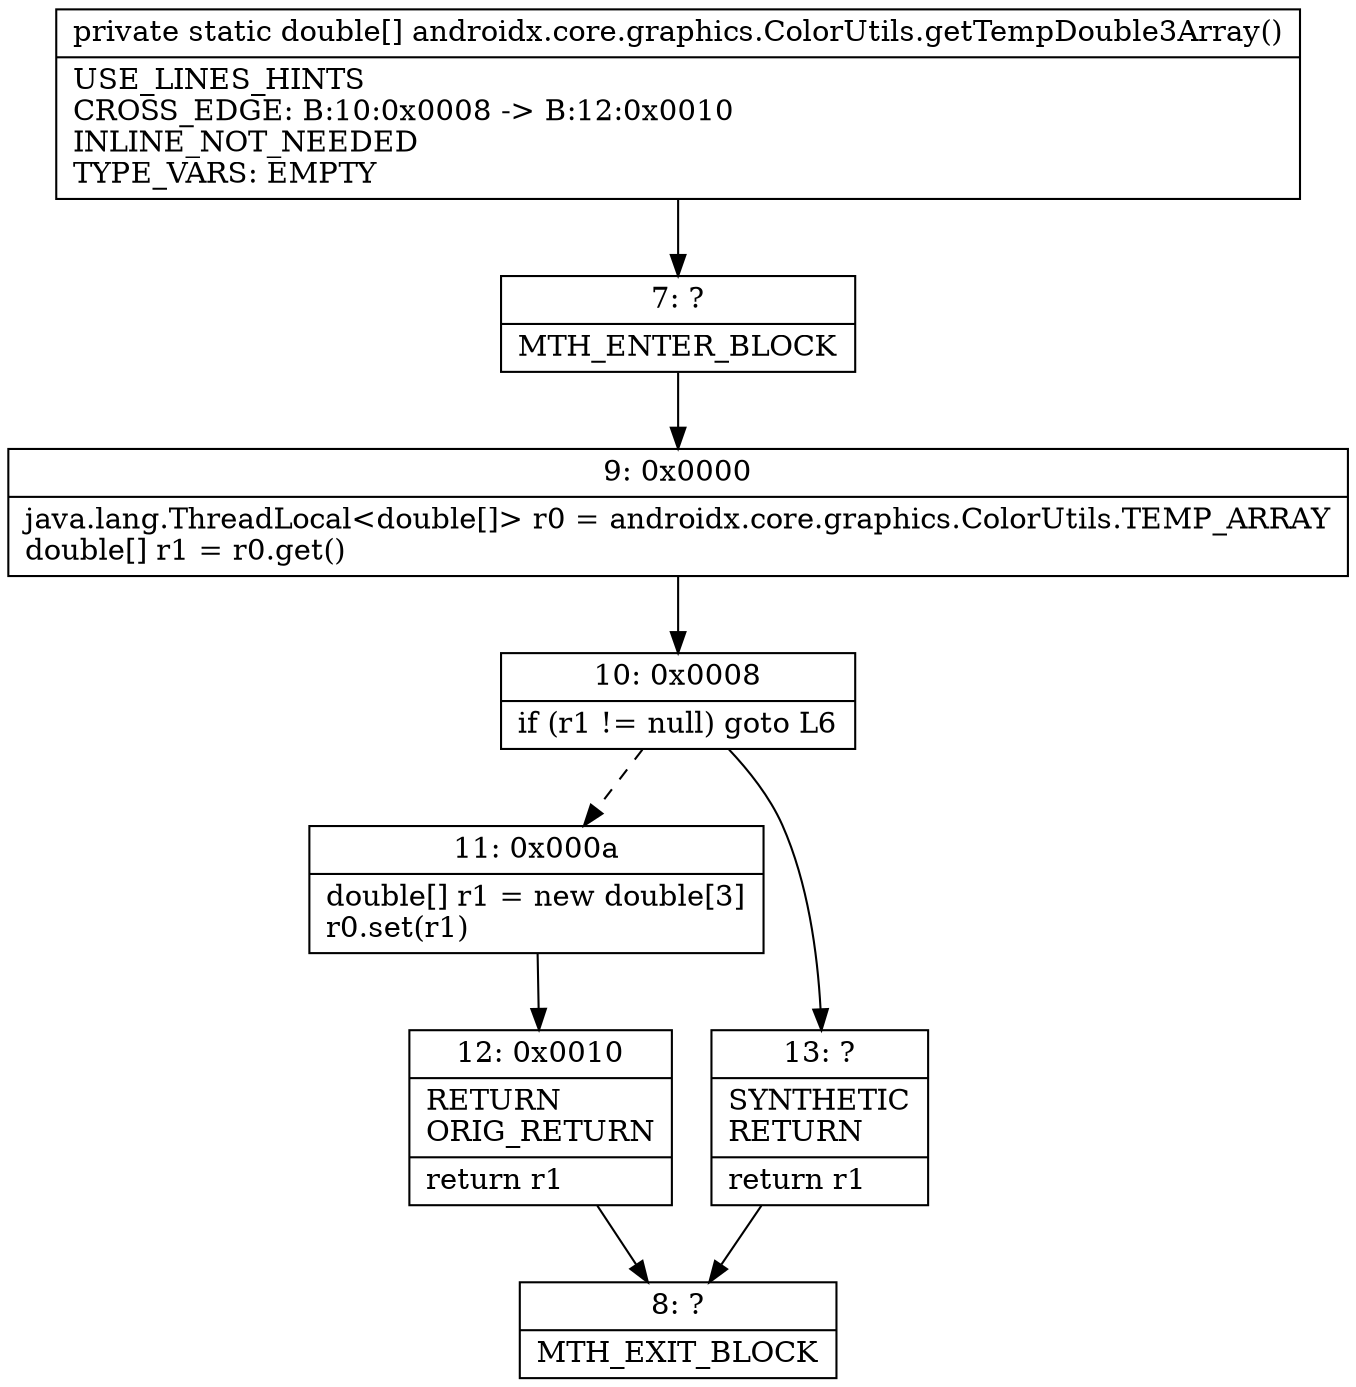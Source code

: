digraph "CFG forandroidx.core.graphics.ColorUtils.getTempDouble3Array()[D" {
Node_7 [shape=record,label="{7\:\ ?|MTH_ENTER_BLOCK\l}"];
Node_9 [shape=record,label="{9\:\ 0x0000|java.lang.ThreadLocal\<double[]\> r0 = androidx.core.graphics.ColorUtils.TEMP_ARRAY\ldouble[] r1 = r0.get()\l}"];
Node_10 [shape=record,label="{10\:\ 0x0008|if (r1 != null) goto L6\l}"];
Node_11 [shape=record,label="{11\:\ 0x000a|double[] r1 = new double[3]\lr0.set(r1)\l}"];
Node_12 [shape=record,label="{12\:\ 0x0010|RETURN\lORIG_RETURN\l|return r1\l}"];
Node_8 [shape=record,label="{8\:\ ?|MTH_EXIT_BLOCK\l}"];
Node_13 [shape=record,label="{13\:\ ?|SYNTHETIC\lRETURN\l|return r1\l}"];
MethodNode[shape=record,label="{private static double[] androidx.core.graphics.ColorUtils.getTempDouble3Array()  | USE_LINES_HINTS\lCROSS_EDGE: B:10:0x0008 \-\> B:12:0x0010\lINLINE_NOT_NEEDED\lTYPE_VARS: EMPTY\l}"];
MethodNode -> Node_7;Node_7 -> Node_9;
Node_9 -> Node_10;
Node_10 -> Node_11[style=dashed];
Node_10 -> Node_13;
Node_11 -> Node_12;
Node_12 -> Node_8;
Node_13 -> Node_8;
}

